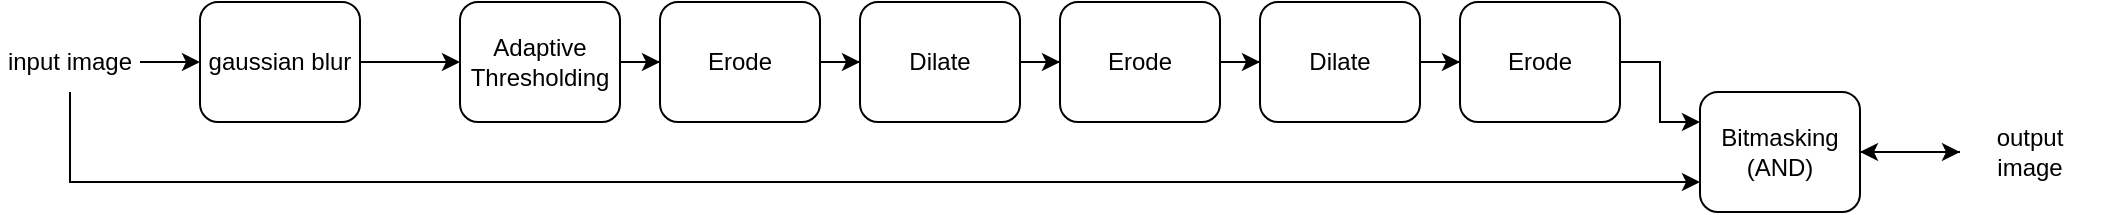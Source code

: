 <mxfile version="16.6.1" type="device"><diagram id="32MDqiW5NSqL9GZzz9r6" name="Page-1"><mxGraphModel dx="2066" dy="1104" grid="1" gridSize="10" guides="1" tooltips="1" connect="1" arrows="1" fold="1" page="1" pageScale="1" pageWidth="1169" pageHeight="827" math="0" shadow="0"><root><mxCell id="0"/><mxCell id="1" parent="0"/><mxCell id="H0bB_c8UwSxGvWrLIvGL-7" style="edgeStyle=orthogonalEdgeStyle;rounded=0;orthogonalLoop=1;jettySize=auto;html=1;" edge="1" parent="1" source="H0bB_c8UwSxGvWrLIvGL-1" target="H0bB_c8UwSxGvWrLIvGL-4"><mxGeometry relative="1" as="geometry"/></mxCell><mxCell id="H0bB_c8UwSxGvWrLIvGL-1" value="gaussian blur" style="rounded=1;whiteSpace=wrap;html=1;" vertex="1" parent="1"><mxGeometry x="140" y="290" width="80" height="60" as="geometry"/></mxCell><mxCell id="H0bB_c8UwSxGvWrLIvGL-3" value="" style="edgeStyle=orthogonalEdgeStyle;rounded=0;orthogonalLoop=1;jettySize=auto;html=1;" edge="1" parent="1" source="H0bB_c8UwSxGvWrLIvGL-2" target="H0bB_c8UwSxGvWrLIvGL-1"><mxGeometry relative="1" as="geometry"><Array as="points"><mxPoint x="140" y="320"/><mxPoint x="140" y="320"/></Array></mxGeometry></mxCell><mxCell id="H0bB_c8UwSxGvWrLIvGL-14" style="edgeStyle=orthogonalEdgeStyle;rounded=0;orthogonalLoop=1;jettySize=auto;html=1;entryX=0;entryY=0.75;entryDx=0;entryDy=0;" edge="1" parent="1" source="H0bB_c8UwSxGvWrLIvGL-2" target="H0bB_c8UwSxGvWrLIvGL-13"><mxGeometry relative="1" as="geometry"><mxPoint x="100" y="410" as="targetPoint"/><Array as="points"><mxPoint x="75" y="380"/><mxPoint x="650" y="380"/></Array></mxGeometry></mxCell><mxCell id="H0bB_c8UwSxGvWrLIvGL-2" value="input image" style="text;html=1;strokeColor=none;fillColor=none;align=center;verticalAlign=middle;whiteSpace=wrap;rounded=0;" vertex="1" parent="1"><mxGeometry x="40" y="305" width="70" height="30" as="geometry"/></mxCell><mxCell id="H0bB_c8UwSxGvWrLIvGL-8" style="edgeStyle=orthogonalEdgeStyle;rounded=0;orthogonalLoop=1;jettySize=auto;html=1;" edge="1" parent="1" source="H0bB_c8UwSxGvWrLIvGL-4" target="H0bB_c8UwSxGvWrLIvGL-5"><mxGeometry relative="1" as="geometry"/></mxCell><mxCell id="H0bB_c8UwSxGvWrLIvGL-4" value="Adaptive Thresholding" style="rounded=1;whiteSpace=wrap;html=1;" vertex="1" parent="1"><mxGeometry x="270" y="290" width="80" height="60" as="geometry"/></mxCell><mxCell id="H0bB_c8UwSxGvWrLIvGL-9" style="edgeStyle=orthogonalEdgeStyle;rounded=0;orthogonalLoop=1;jettySize=auto;html=1;entryX=0;entryY=0.5;entryDx=0;entryDy=0;" edge="1" parent="1" source="H0bB_c8UwSxGvWrLIvGL-5" target="H0bB_c8UwSxGvWrLIvGL-6"><mxGeometry relative="1" as="geometry"/></mxCell><mxCell id="H0bB_c8UwSxGvWrLIvGL-5" value="Erode" style="rounded=1;whiteSpace=wrap;html=1;" vertex="1" parent="1"><mxGeometry x="370" y="290" width="80" height="60" as="geometry"/></mxCell><mxCell id="H0bB_c8UwSxGvWrLIvGL-21" value="" style="edgeStyle=orthogonalEdgeStyle;rounded=0;orthogonalLoop=1;jettySize=auto;html=1;" edge="1" parent="1" source="H0bB_c8UwSxGvWrLIvGL-6" target="H0bB_c8UwSxGvWrLIvGL-17"><mxGeometry relative="1" as="geometry"/></mxCell><mxCell id="H0bB_c8UwSxGvWrLIvGL-6" value="Dilate" style="rounded=1;whiteSpace=wrap;html=1;" vertex="1" parent="1"><mxGeometry x="470" y="290" width="80" height="60" as="geometry"/></mxCell><mxCell id="H0bB_c8UwSxGvWrLIvGL-15" style="edgeStyle=orthogonalEdgeStyle;rounded=0;orthogonalLoop=1;jettySize=auto;html=1;entryX=0;entryY=0.5;entryDx=0;entryDy=0;" edge="1" parent="1" source="H0bB_c8UwSxGvWrLIvGL-13" target="H0bB_c8UwSxGvWrLIvGL-16"><mxGeometry relative="1" as="geometry"><mxPoint x="1030" y="380" as="targetPoint"/><Array as="points"><mxPoint x="1020" y="365"/><mxPoint x="1020" y="365"/></Array></mxGeometry></mxCell><mxCell id="H0bB_c8UwSxGvWrLIvGL-13" value="Bitmasking&lt;br&gt;(AND)" style="rounded=1;whiteSpace=wrap;html=1;" vertex="1" parent="1"><mxGeometry x="890" y="335" width="80" height="60" as="geometry"/></mxCell><mxCell id="H0bB_c8UwSxGvWrLIvGL-25" value="" style="edgeStyle=orthogonalEdgeStyle;rounded=0;orthogonalLoop=1;jettySize=auto;html=1;" edge="1" parent="1" source="H0bB_c8UwSxGvWrLIvGL-16" target="H0bB_c8UwSxGvWrLIvGL-13"><mxGeometry relative="1" as="geometry"/></mxCell><mxCell id="H0bB_c8UwSxGvWrLIvGL-16" value="output image" style="text;html=1;strokeColor=none;fillColor=none;align=center;verticalAlign=middle;whiteSpace=wrap;rounded=0;" vertex="1" parent="1"><mxGeometry x="1020" y="350" width="70" height="30" as="geometry"/></mxCell><mxCell id="H0bB_c8UwSxGvWrLIvGL-22" value="" style="edgeStyle=orthogonalEdgeStyle;rounded=0;orthogonalLoop=1;jettySize=auto;html=1;" edge="1" parent="1" source="H0bB_c8UwSxGvWrLIvGL-17" target="H0bB_c8UwSxGvWrLIvGL-18"><mxGeometry relative="1" as="geometry"/></mxCell><mxCell id="H0bB_c8UwSxGvWrLIvGL-17" value="Erode" style="rounded=1;whiteSpace=wrap;html=1;" vertex="1" parent="1"><mxGeometry x="570" y="290" width="80" height="60" as="geometry"/></mxCell><mxCell id="H0bB_c8UwSxGvWrLIvGL-23" value="" style="edgeStyle=orthogonalEdgeStyle;rounded=0;orthogonalLoop=1;jettySize=auto;html=1;" edge="1" parent="1" source="H0bB_c8UwSxGvWrLIvGL-18" target="H0bB_c8UwSxGvWrLIvGL-19"><mxGeometry relative="1" as="geometry"/></mxCell><mxCell id="H0bB_c8UwSxGvWrLIvGL-18" value="Dilate" style="rounded=1;whiteSpace=wrap;html=1;" vertex="1" parent="1"><mxGeometry x="670" y="290" width="80" height="60" as="geometry"/></mxCell><mxCell id="H0bB_c8UwSxGvWrLIvGL-24" style="edgeStyle=orthogonalEdgeStyle;rounded=0;orthogonalLoop=1;jettySize=auto;html=1;entryX=0;entryY=0.25;entryDx=0;entryDy=0;" edge="1" parent="1" source="H0bB_c8UwSxGvWrLIvGL-19" target="H0bB_c8UwSxGvWrLIvGL-13"><mxGeometry relative="1" as="geometry"/></mxCell><mxCell id="H0bB_c8UwSxGvWrLIvGL-19" value="Erode" style="rounded=1;whiteSpace=wrap;html=1;" vertex="1" parent="1"><mxGeometry x="770" y="290" width="80" height="60" as="geometry"/></mxCell></root></mxGraphModel></diagram></mxfile>